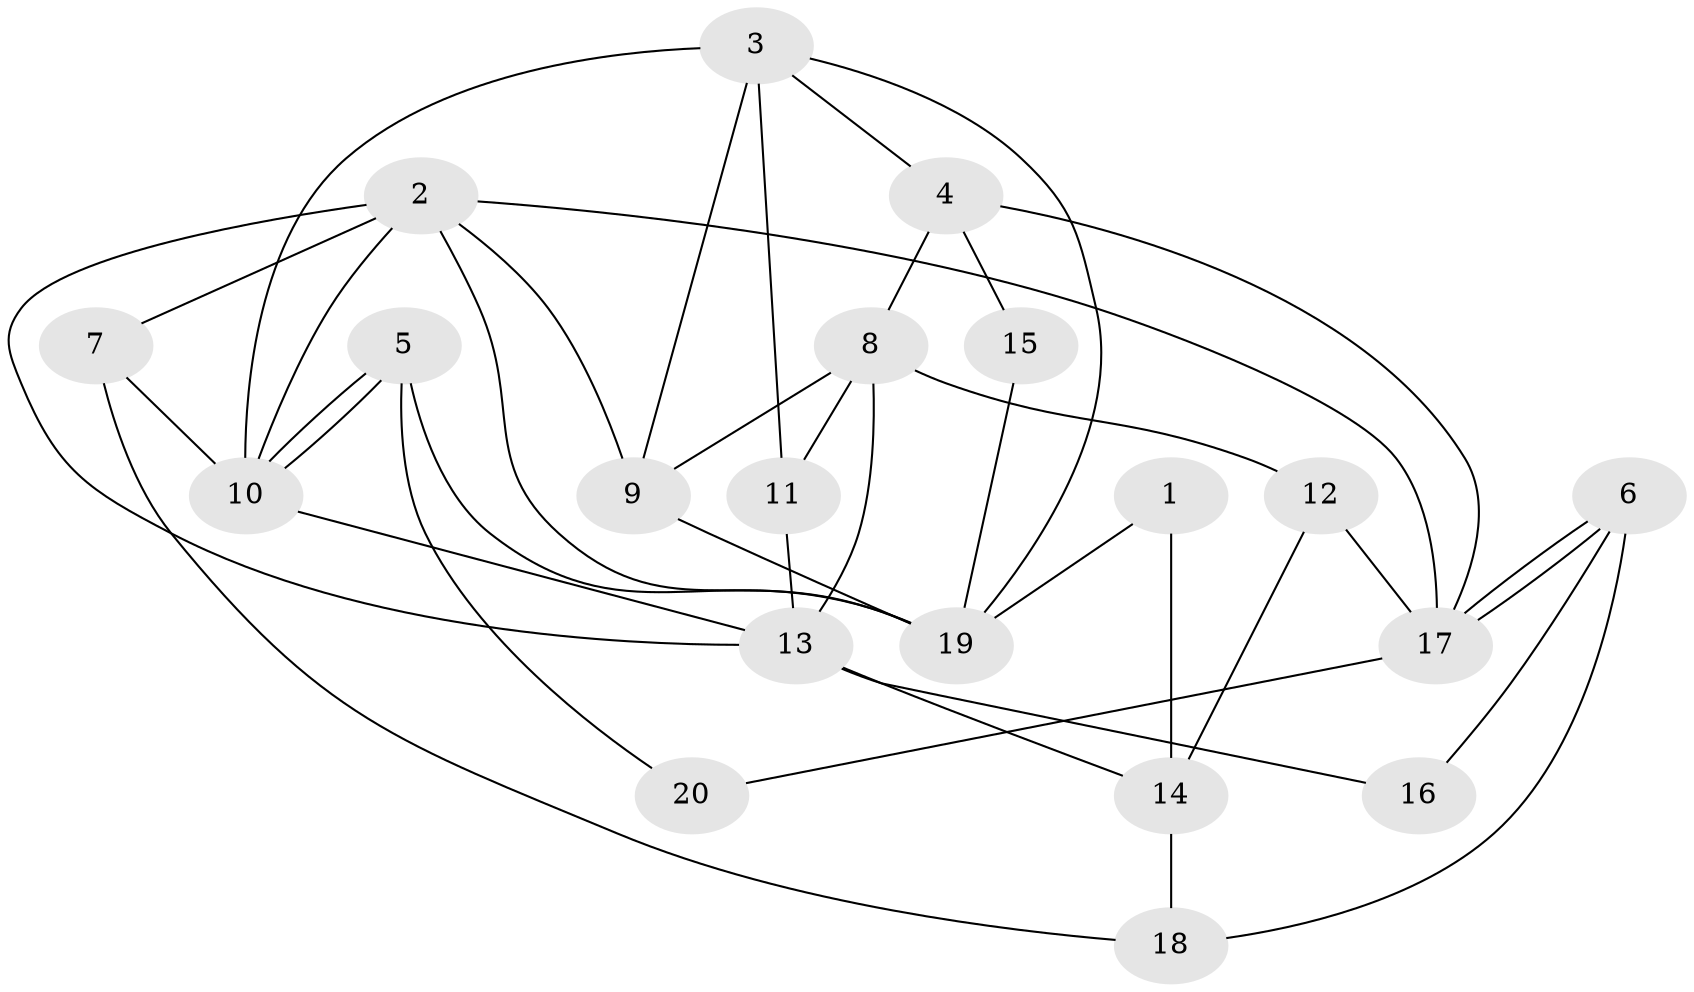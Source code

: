 // Generated by graph-tools (version 1.1) at 2025/46/02/15/25 05:46:28]
// undirected, 20 vertices, 40 edges
graph export_dot {
graph [start="1"]
  node [color=gray90,style=filled];
  1;
  2;
  3;
  4;
  5;
  6;
  7;
  8;
  9;
  10;
  11;
  12;
  13;
  14;
  15;
  16;
  17;
  18;
  19;
  20;
  1 -- 19;
  1 -- 14;
  2 -- 17;
  2 -- 10;
  2 -- 7;
  2 -- 9;
  2 -- 13;
  2 -- 19;
  3 -- 10;
  3 -- 19;
  3 -- 4;
  3 -- 9;
  3 -- 11;
  4 -- 8;
  4 -- 15;
  4 -- 17;
  5 -- 19;
  5 -- 10;
  5 -- 10;
  5 -- 20;
  6 -- 18;
  6 -- 17;
  6 -- 17;
  6 -- 16;
  7 -- 10;
  7 -- 18;
  8 -- 13;
  8 -- 9;
  8 -- 11;
  8 -- 12;
  9 -- 19;
  10 -- 13;
  11 -- 13;
  12 -- 17;
  12 -- 14;
  13 -- 14;
  13 -- 16;
  14 -- 18;
  15 -- 19;
  17 -- 20;
}
